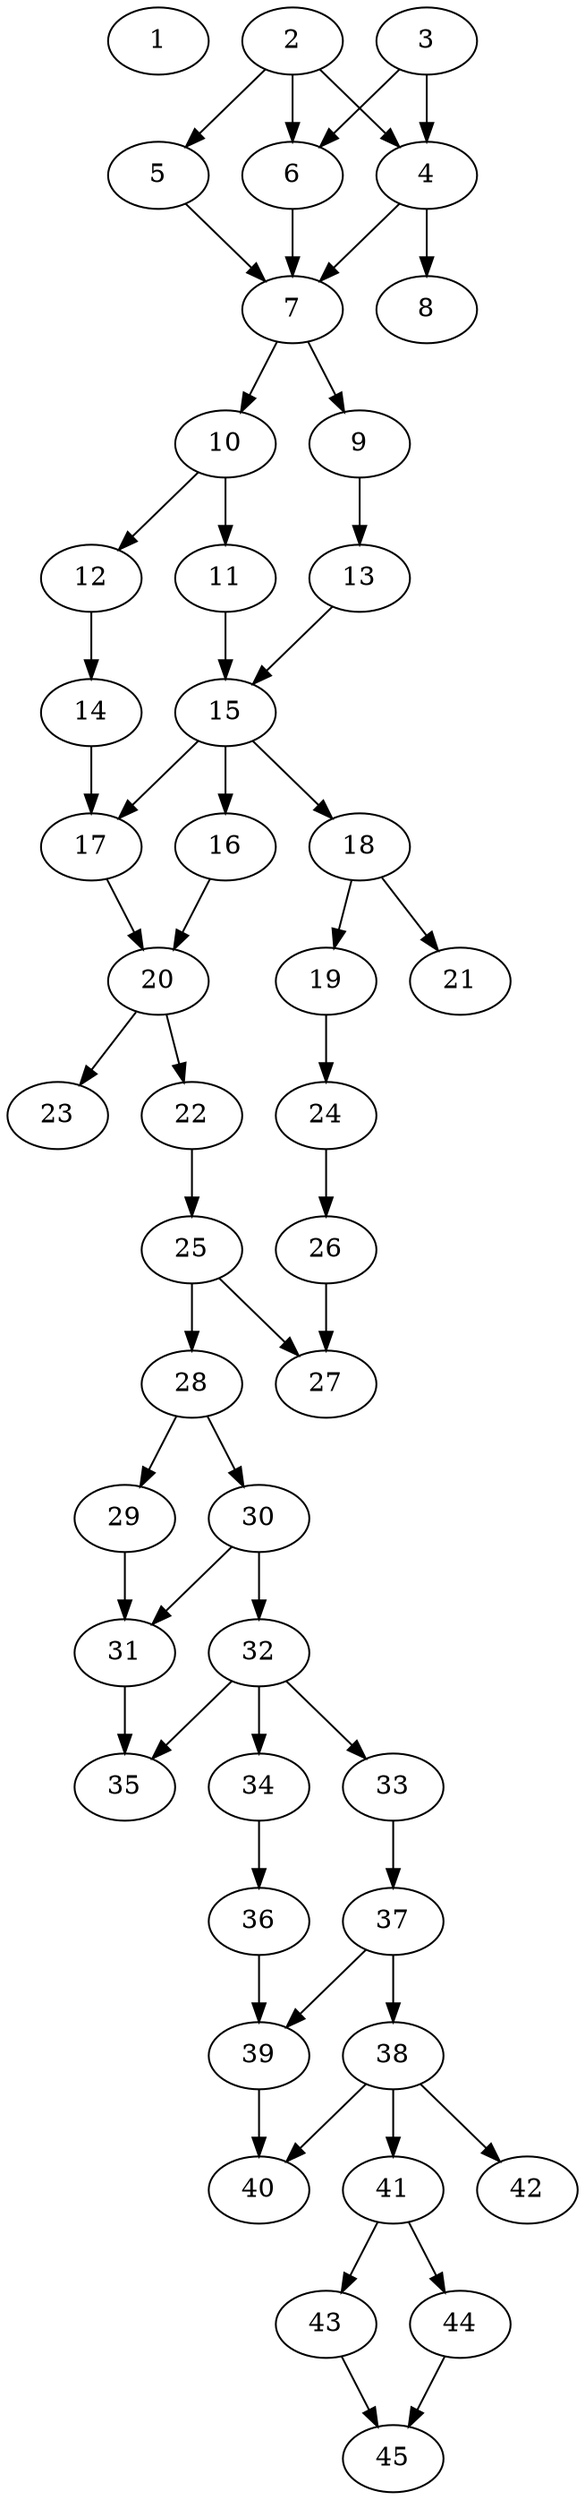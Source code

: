 // DAG automatically generated by daggen at Thu Oct  3 14:07:24 2019
// ./daggen --dot -n 45 --ccr 0.5 --fat 0.3 --regular 0.9 --density 0.7 --mindata 5242880 --maxdata 52428800 
digraph G {
  1 [size="38328320", alpha="0.08", expect_size="19164160"] 
  2 [size="23363584", alpha="0.05", expect_size="11681792"] 
  2 -> 4 [size ="11681792"]
  2 -> 5 [size ="11681792"]
  2 -> 6 [size ="11681792"]
  3 [size="11417600", alpha="0.19", expect_size="5708800"] 
  3 -> 4 [size ="5708800"]
  3 -> 6 [size ="5708800"]
  4 [size="39901184", alpha="0.17", expect_size="19950592"] 
  4 -> 7 [size ="19950592"]
  4 -> 8 [size ="19950592"]
  5 [size="35661824", alpha="0.17", expect_size="17830912"] 
  5 -> 7 [size ="17830912"]
  6 [size="76343296", alpha="0.05", expect_size="38171648"] 
  6 -> 7 [size ="38171648"]
  7 [size="31870976", alpha="0.16", expect_size="15935488"] 
  7 -> 9 [size ="15935488"]
  7 -> 10 [size ="15935488"]
  8 [size="54380544", alpha="0.03", expect_size="27190272"] 
  9 [size="81565696", alpha="0.11", expect_size="40782848"] 
  9 -> 13 [size ="40782848"]
  10 [size="23681024", alpha="0.12", expect_size="11840512"] 
  10 -> 11 [size ="11840512"]
  10 -> 12 [size ="11840512"]
  11 [size="65740800", alpha="0.11", expect_size="32870400"] 
  11 -> 15 [size ="32870400"]
  12 [size="103698432", alpha="0.09", expect_size="51849216"] 
  12 -> 14 [size ="51849216"]
  13 [size="32432128", alpha="0.02", expect_size="16216064"] 
  13 -> 15 [size ="16216064"]
  14 [size="27252736", alpha="0.17", expect_size="13626368"] 
  14 -> 17 [size ="13626368"]
  15 [size="13332480", alpha="0.10", expect_size="6666240"] 
  15 -> 16 [size ="6666240"]
  15 -> 17 [size ="6666240"]
  15 -> 18 [size ="6666240"]
  16 [size="95369216", alpha="0.19", expect_size="47684608"] 
  16 -> 20 [size ="47684608"]
  17 [size="24690688", alpha="0.02", expect_size="12345344"] 
  17 -> 20 [size ="12345344"]
  18 [size="101914624", alpha="0.08", expect_size="50957312"] 
  18 -> 19 [size ="50957312"]
  18 -> 21 [size ="50957312"]
  19 [size="23965696", alpha="0.12", expect_size="11982848"] 
  19 -> 24 [size ="11982848"]
  20 [size="77369344", alpha="0.12", expect_size="38684672"] 
  20 -> 22 [size ="38684672"]
  20 -> 23 [size ="38684672"]
  21 [size="40304640", alpha="0.17", expect_size="20152320"] 
  22 [size="90742784", alpha="0.06", expect_size="45371392"] 
  22 -> 25 [size ="45371392"]
  23 [size="40118272", alpha="0.14", expect_size="20059136"] 
  24 [size="47992832", alpha="0.09", expect_size="23996416"] 
  24 -> 26 [size ="23996416"]
  25 [size="35057664", alpha="0.09", expect_size="17528832"] 
  25 -> 27 [size ="17528832"]
  25 -> 28 [size ="17528832"]
  26 [size="82671616", alpha="0.03", expect_size="41335808"] 
  26 -> 27 [size ="41335808"]
  27 [size="76845056", alpha="0.02", expect_size="38422528"] 
  28 [size="86284288", alpha="0.10", expect_size="43142144"] 
  28 -> 29 [size ="43142144"]
  28 -> 30 [size ="43142144"]
  29 [size="28624896", alpha="0.13", expect_size="14312448"] 
  29 -> 31 [size ="14312448"]
  30 [size="84811776", alpha="0.18", expect_size="42405888"] 
  30 -> 31 [size ="42405888"]
  30 -> 32 [size ="42405888"]
  31 [size="45287424", alpha="0.16", expect_size="22643712"] 
  31 -> 35 [size ="22643712"]
  32 [size="32272384", alpha="0.13", expect_size="16136192"] 
  32 -> 33 [size ="16136192"]
  32 -> 34 [size ="16136192"]
  32 -> 35 [size ="16136192"]
  33 [size="58638336", alpha="0.15", expect_size="29319168"] 
  33 -> 37 [size ="29319168"]
  34 [size="30953472", alpha="0.00", expect_size="15476736"] 
  34 -> 36 [size ="15476736"]
  35 [size="73000960", alpha="0.06", expect_size="36500480"] 
  36 [size="21215232", alpha="0.10", expect_size="10607616"] 
  36 -> 39 [size ="10607616"]
  37 [size="35829760", alpha="0.17", expect_size="17914880"] 
  37 -> 38 [size ="17914880"]
  37 -> 39 [size ="17914880"]
  38 [size="43855872", alpha="0.04", expect_size="21927936"] 
  38 -> 40 [size ="21927936"]
  38 -> 41 [size ="21927936"]
  38 -> 42 [size ="21927936"]
  39 [size="89188352", alpha="0.13", expect_size="44594176"] 
  39 -> 40 [size ="44594176"]
  40 [size="54163456", alpha="0.17", expect_size="27081728"] 
  41 [size="46352384", alpha="0.06", expect_size="23176192"] 
  41 -> 43 [size ="23176192"]
  41 -> 44 [size ="23176192"]
  42 [size="26636288", alpha="0.13", expect_size="13318144"] 
  43 [size="88231936", alpha="0.06", expect_size="44115968"] 
  43 -> 45 [size ="44115968"]
  44 [size="64339968", alpha="0.07", expect_size="32169984"] 
  44 -> 45 [size ="32169984"]
  45 [size="66101248", alpha="0.13", expect_size="33050624"] 
}
